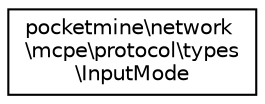 digraph "Graphical Class Hierarchy"
{
 // INTERACTIVE_SVG=YES
 // LATEX_PDF_SIZE
  edge [fontname="Helvetica",fontsize="10",labelfontname="Helvetica",labelfontsize="10"];
  node [fontname="Helvetica",fontsize="10",shape=record];
  rankdir="LR";
  Node0 [label="pocketmine\\network\l\\mcpe\\protocol\\types\l\\InputMode",height=0.2,width=0.4,color="black", fillcolor="white", style="filled",URL="$dc/dc8/classpocketmine_1_1network_1_1mcpe_1_1protocol_1_1types_1_1_input_mode.html",tooltip=" "];
}
